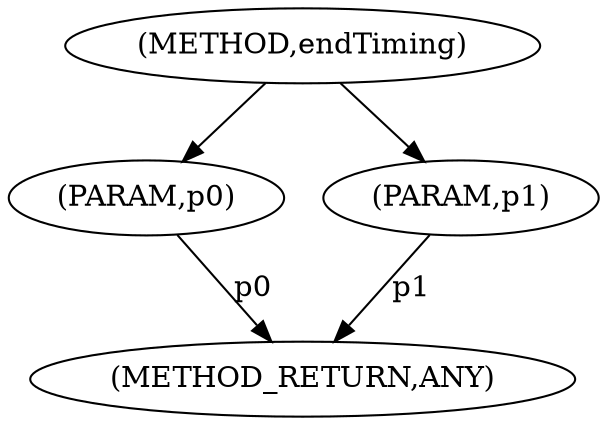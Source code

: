 digraph "endTiming" {  
"1665" [label = <(METHOD,endTiming)> ]
"1669" [label = <(METHOD_RETURN,ANY)> ]
"1666" [label = <(PARAM,p0)> ]
"1667" [label = <(PARAM,p1)> ]
  "1666" -> "1669"  [ label = "p0"] 
  "1667" -> "1669"  [ label = "p1"] 
  "1665" -> "1666" 
  "1665" -> "1667" 
}
